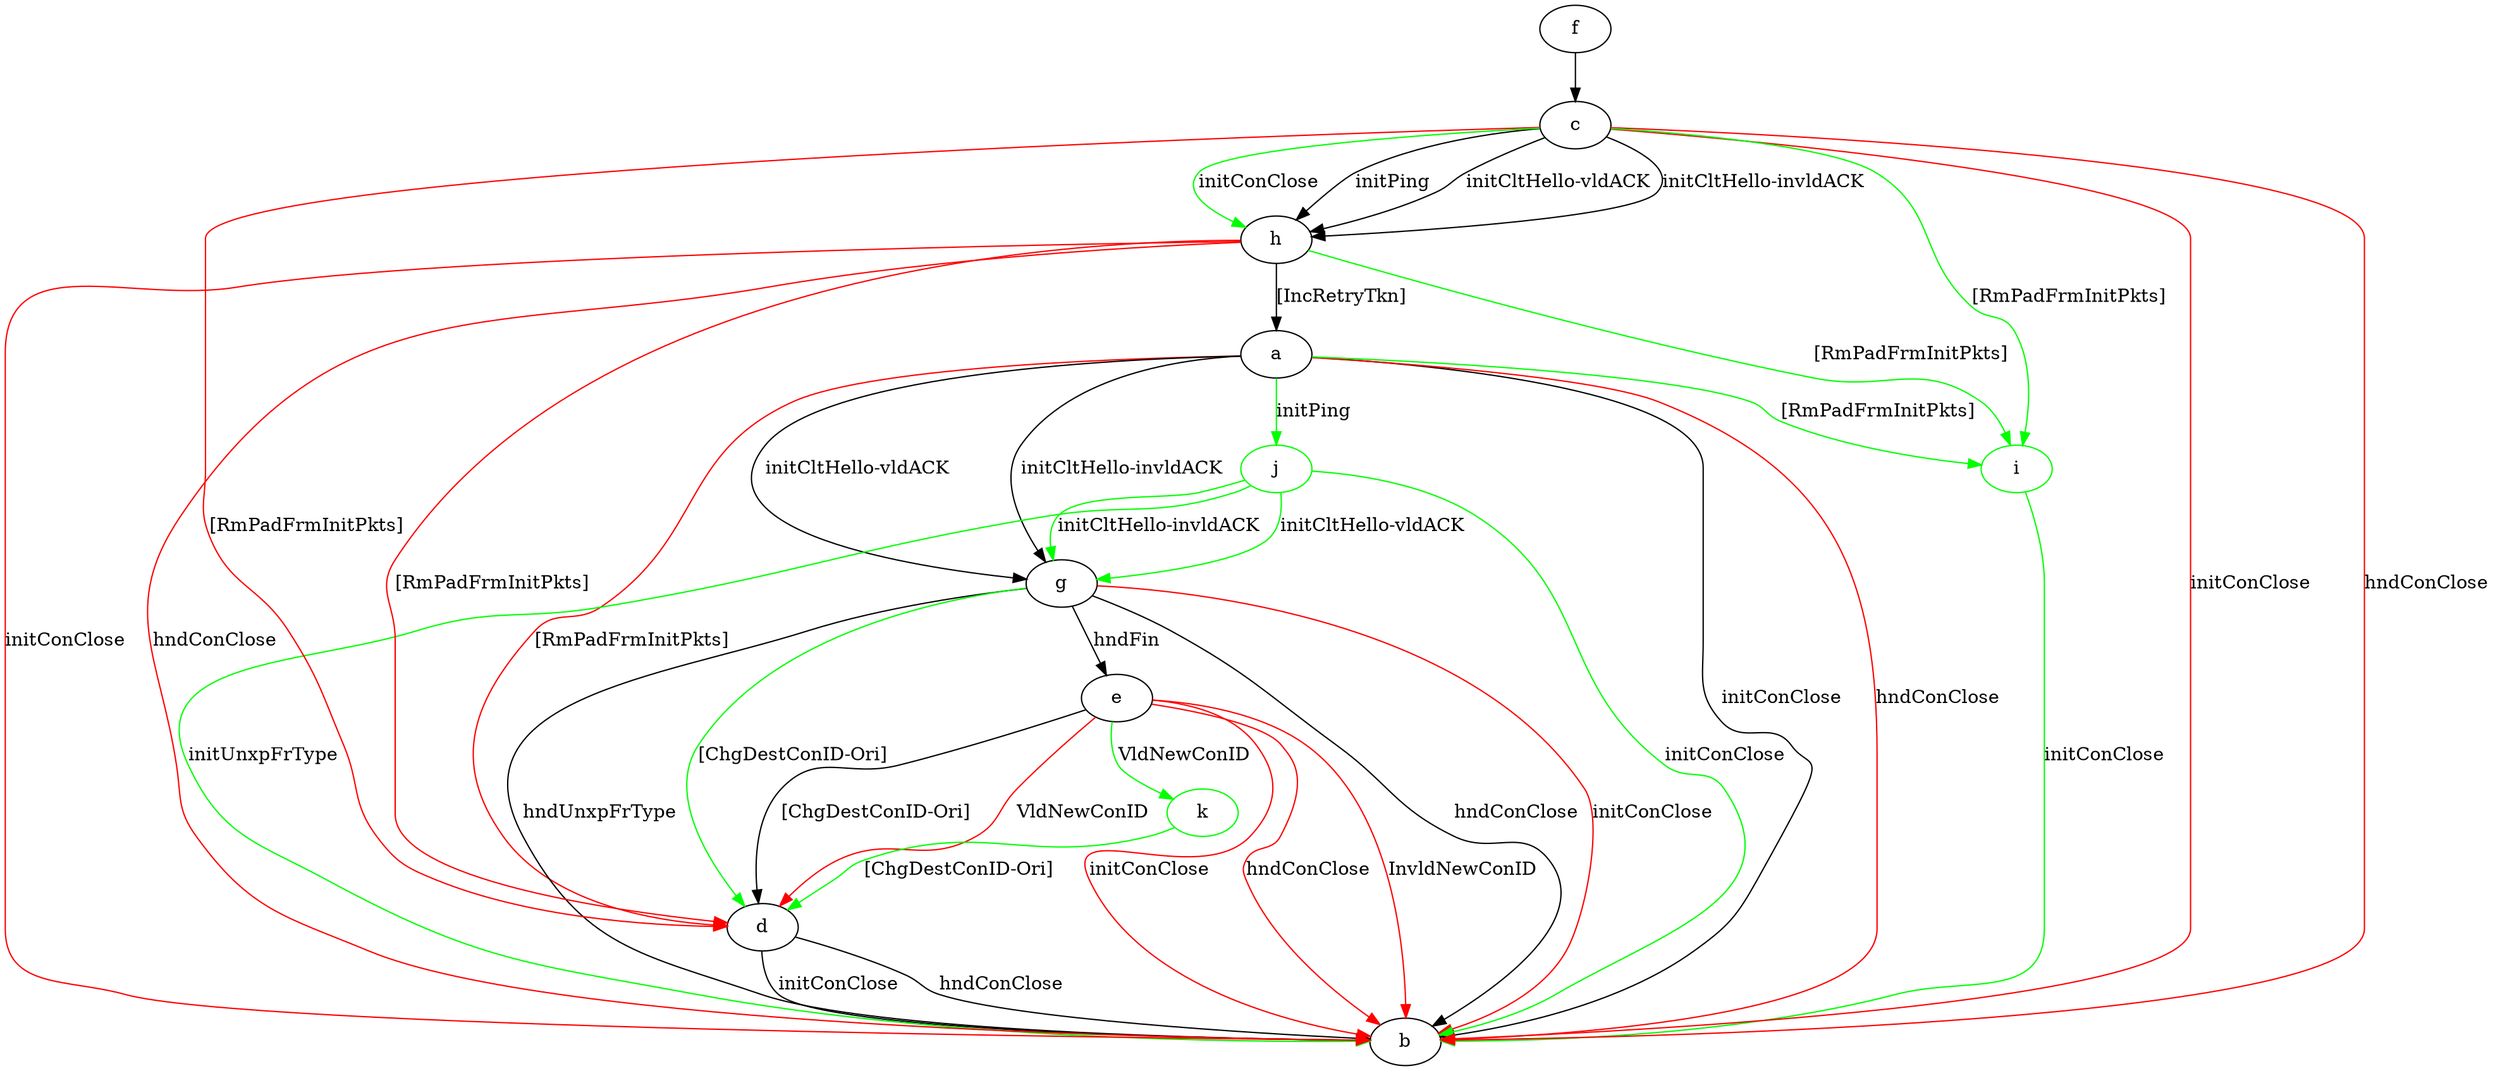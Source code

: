 digraph "" {
	a -> b	[key=0,
		label="initConClose "];
	a -> b	[key=1,
		color=red,
		label="hndConClose "];
	a -> d	[key=0,
		color=red,
		label="[RmPadFrmInitPkts] "];
	a -> g	[key=0,
		label="initCltHello-vldACK "];
	a -> g	[key=1,
		label="initCltHello-invldACK "];
	i	[color=green];
	a -> i	[key=0,
		color=green,
		label="[RmPadFrmInitPkts] "];
	j	[color=green];
	a -> j	[key=0,
		color=green,
		label="initPing "];
	c -> b	[key=0,
		color=red,
		label="initConClose "];
	c -> b	[key=1,
		color=red,
		label="hndConClose "];
	c -> d	[key=0,
		color=red,
		label="[RmPadFrmInitPkts] "];
	c -> h	[key=0,
		label="initPing "];
	c -> h	[key=1,
		label="initCltHello-vldACK "];
	c -> h	[key=2,
		label="initCltHello-invldACK "];
	c -> h	[key=3,
		color=green,
		label="initConClose "];
	c -> i	[key=0,
		color=green,
		label="[RmPadFrmInitPkts] "];
	d -> b	[key=0,
		label="initConClose "];
	d -> b	[key=1,
		label="hndConClose "];
	e -> b	[key=0,
		color=red,
		label="initConClose "];
	e -> b	[key=1,
		color=red,
		label="hndConClose "];
	e -> b	[key=2,
		color=red,
		label="InvldNewConID "];
	e -> d	[key=0,
		label="[ChgDestConID-Ori] "];
	e -> d	[key=1,
		color=red,
		label="VldNewConID "];
	k	[color=green];
	e -> k	[key=0,
		color=green,
		label="VldNewConID "];
	f -> c	[key=0];
	g -> b	[key=0,
		label="hndUnxpFrType "];
	g -> b	[key=1,
		label="hndConClose "];
	g -> b	[key=2,
		color=red,
		label="initConClose "];
	g -> d	[key=0,
		color=green,
		label="[ChgDestConID-Ori] "];
	g -> e	[key=0,
		label="hndFin "];
	h -> a	[key=0,
		label="[IncRetryTkn] "];
	h -> b	[key=0,
		color=red,
		label="initConClose "];
	h -> b	[key=1,
		color=red,
		label="hndConClose "];
	h -> d	[key=0,
		color=red,
		label="[RmPadFrmInitPkts] "];
	h -> i	[key=0,
		color=green,
		label="[RmPadFrmInitPkts] "];
	i -> b	[key=0,
		color=green,
		label="initConClose "];
	j -> b	[key=0,
		color=green,
		label="initConClose "];
	j -> b	[key=1,
		color=green,
		label="initUnxpFrType "];
	j -> g	[key=0,
		color=green,
		label="initCltHello-vldACK "];
	j -> g	[key=1,
		color=green,
		label="initCltHello-invldACK "];
	k -> d	[key=0,
		color=green,
		label="[ChgDestConID-Ori] "];
}
